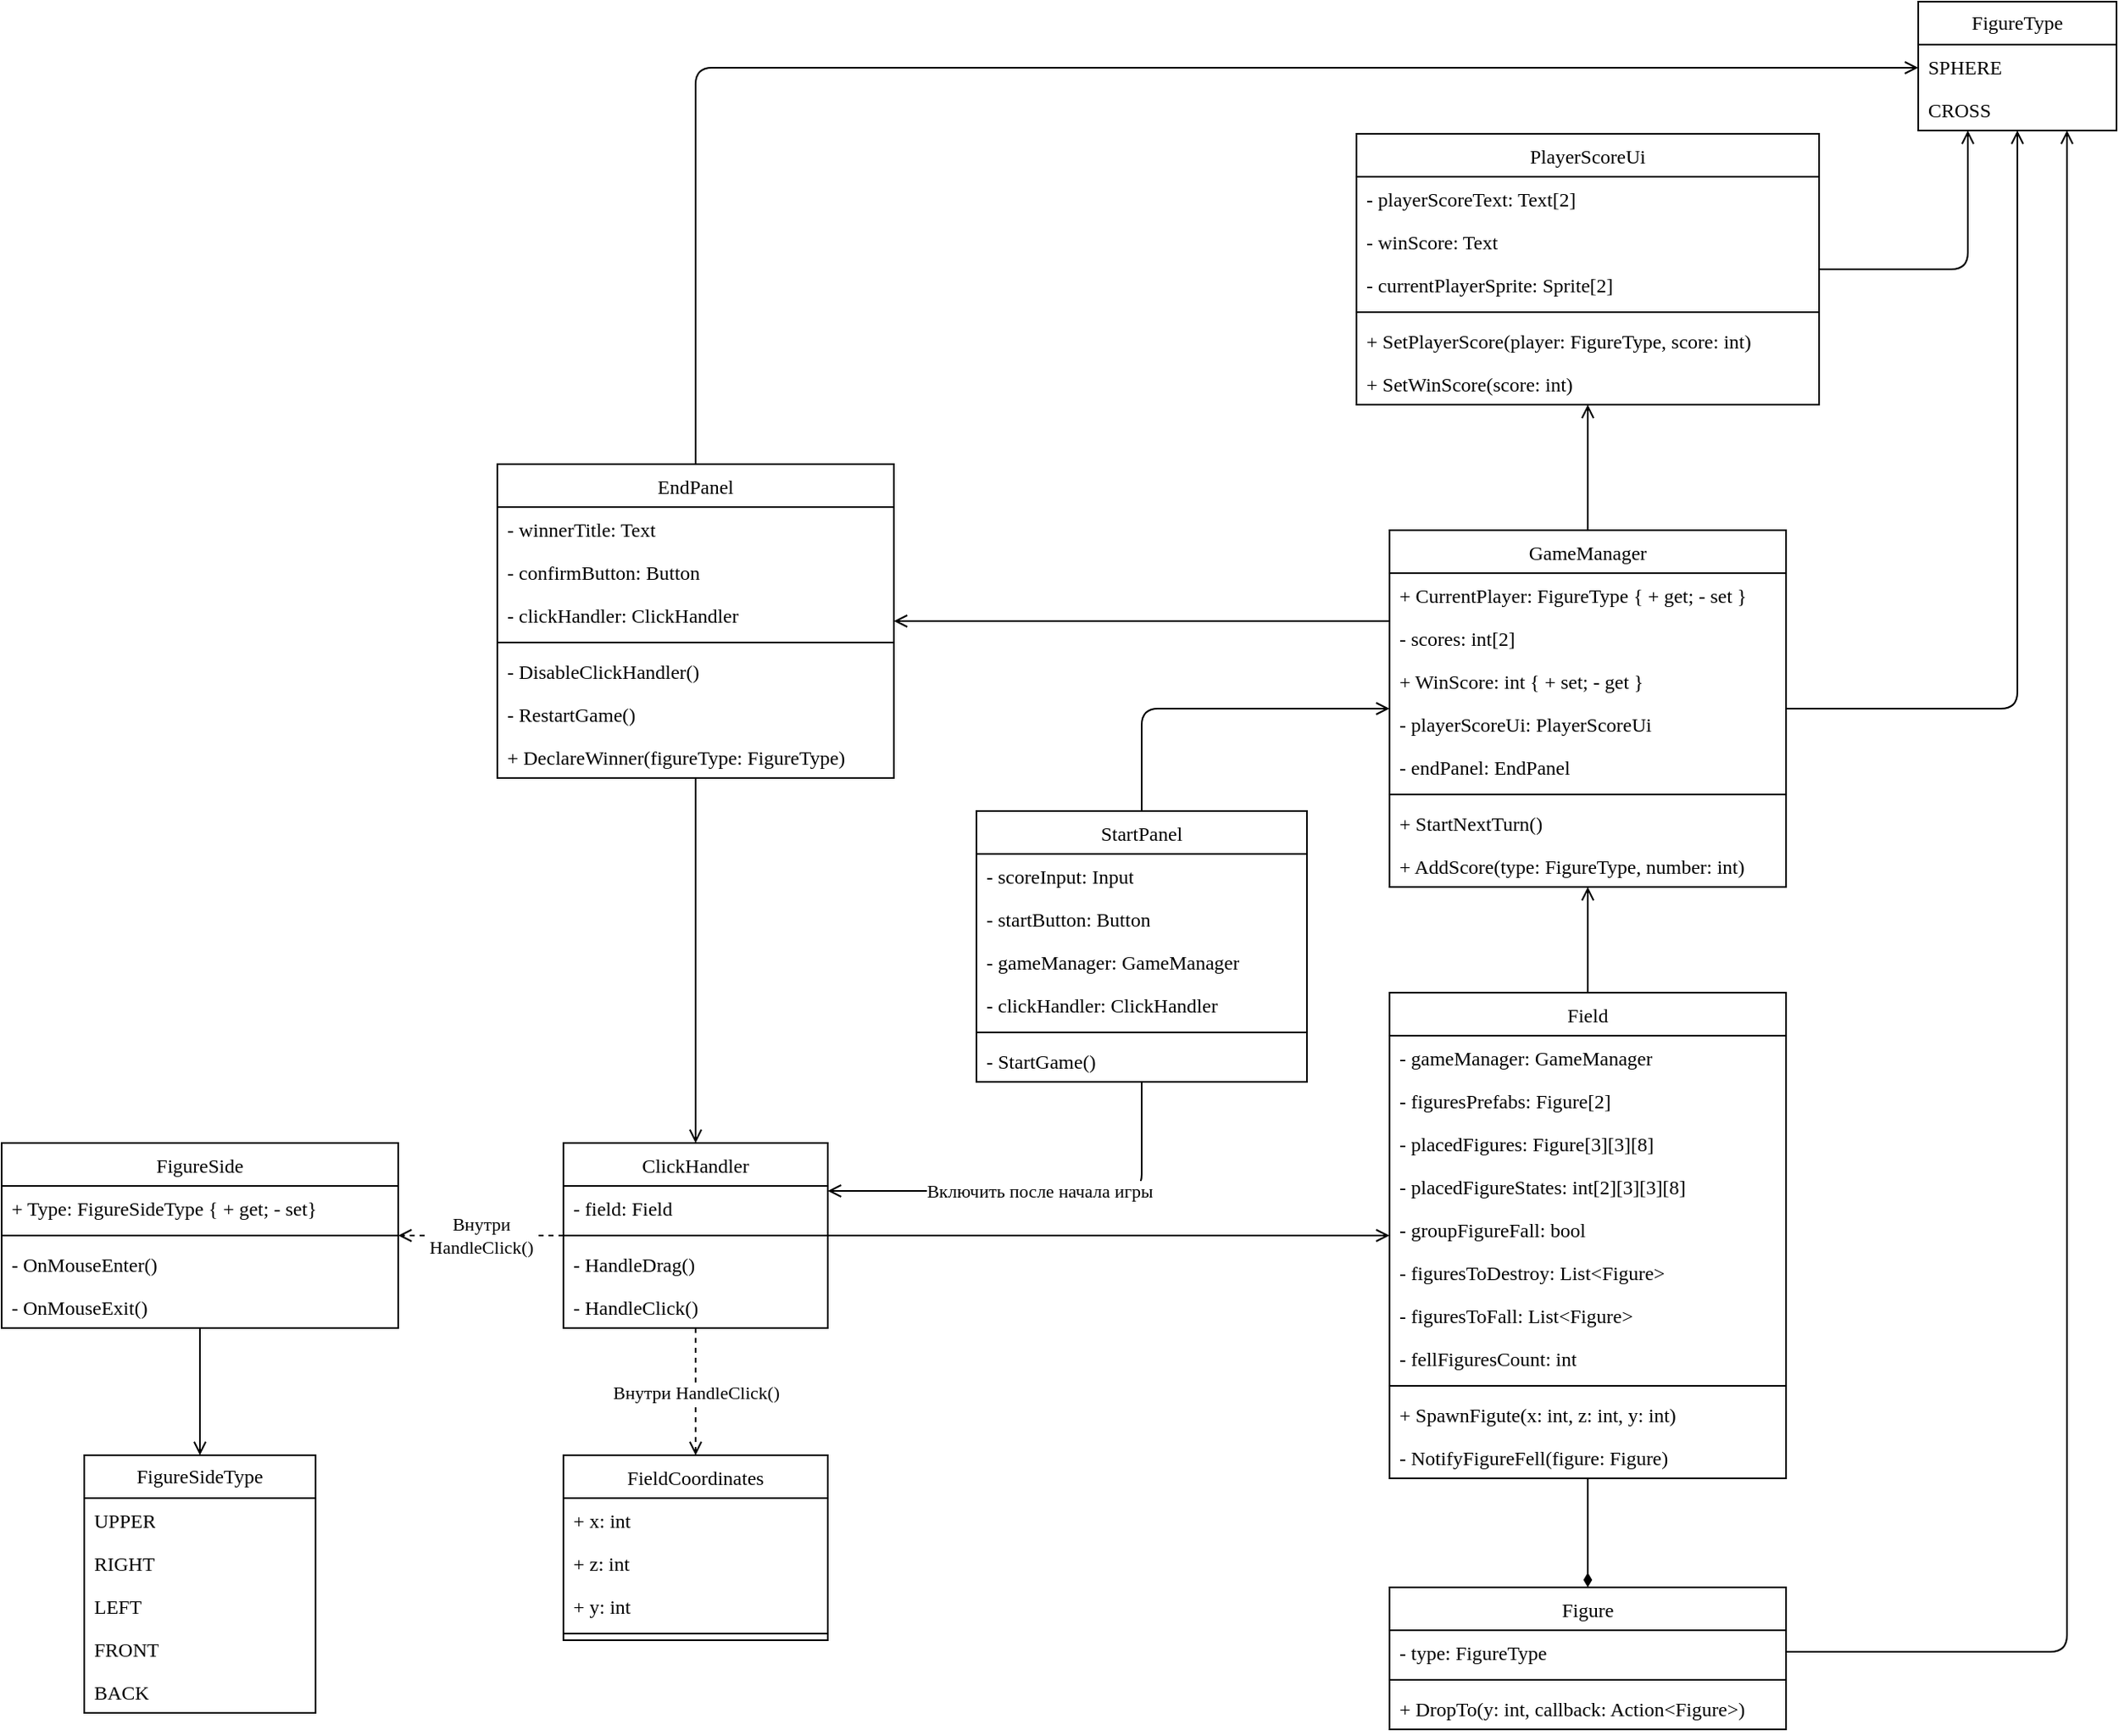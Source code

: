 <mxfile version="27.0.9" pages="2">
  <diagram name="Components" id="c4acf3e9-155e-7222-9cf6-157b1a14988f">
    <mxGraphModel dx="2276" dy="1983" grid="1" gridSize="10" guides="1" tooltips="1" connect="1" arrows="1" fold="1" page="1" pageScale="1" pageWidth="850" pageHeight="1100" background="none" math="0" shadow="0">
      <root>
        <mxCell id="0" />
        <mxCell id="1" parent="0" />
        <mxCell id="ks_auG-141LxlyW2HsOC-23" value="Включить после начала игры" style="edgeStyle=orthogonalEdgeStyle;shape=connector;curved=0;rounded=1;jumpStyle=arc;orthogonalLoop=1;jettySize=auto;html=1;strokeColor=default;align=center;verticalAlign=middle;fontFamily=gost;fontSize=11;fontColor=default;labelBackgroundColor=default;endArrow=open;endFill=0;" parent="1" source="4mwoZGfbWAgX-bAJU5lu-1" target="yPRc0PaZxNOQdjoMPLoi-1" edge="1">
          <mxGeometry relative="1" as="geometry">
            <mxPoint x="420" y="390" as="sourcePoint" />
            <Array as="points">
              <mxPoint x="410" y="440" />
            </Array>
          </mxGeometry>
        </mxCell>
        <mxCell id="_9eeUZJu5AO5SpAhcpds-7" style="edgeStyle=orthogonalEdgeStyle;shape=connector;curved=0;rounded=1;jumpStyle=arc;orthogonalLoop=1;jettySize=auto;html=1;strokeColor=default;align=center;verticalAlign=middle;fontFamily=gost;fontSize=11;fontColor=default;labelBackgroundColor=default;endArrow=open;endFill=0;" parent="1" source="4mwoZGfbWAgX-bAJU5lu-1" target="4mwoZGfbWAgX-bAJU5lu-9" edge="1">
          <mxGeometry relative="1" as="geometry">
            <Array as="points">
              <mxPoint x="410" y="148" />
            </Array>
          </mxGeometry>
        </mxCell>
        <mxCell id="4mwoZGfbWAgX-bAJU5lu-1" value="StartPanel" style="swimlane;fontStyle=0;align=center;verticalAlign=top;childLayout=stackLayout;horizontal=1;startSize=26;horizontalStack=0;resizeParent=1;resizeParentMax=0;resizeLast=0;collapsible=1;marginBottom=0;whiteSpace=wrap;html=1;fontFamily=gost;" parent="1" vertex="1">
          <mxGeometry x="310" y="210" width="200" height="164" as="geometry" />
        </mxCell>
        <mxCell id="4mwoZGfbWAgX-bAJU5lu-2" value="- scoreInput: Input" style="text;strokeColor=none;fillColor=none;align=left;verticalAlign=top;spacingLeft=4;spacingRight=4;overflow=hidden;rotatable=0;points=[[0,0.5],[1,0.5]];portConstraint=eastwest;whiteSpace=wrap;html=1;fontFamily=gost;fontStyle=0" parent="4mwoZGfbWAgX-bAJU5lu-1" vertex="1">
          <mxGeometry y="26" width="200" height="26" as="geometry" />
        </mxCell>
        <mxCell id="4mwoZGfbWAgX-bAJU5lu-4" value="- startButton: Button" style="text;strokeColor=none;fillColor=none;align=left;verticalAlign=top;spacingLeft=4;spacingRight=4;overflow=hidden;rotatable=0;points=[[0,0.5],[1,0.5]];portConstraint=eastwest;whiteSpace=wrap;html=1;fontFamily=gost;fontStyle=0" parent="4mwoZGfbWAgX-bAJU5lu-1" vertex="1">
          <mxGeometry y="52" width="200" height="26" as="geometry" />
        </mxCell>
        <mxCell id="ks_auG-141LxlyW2HsOC-16" value="- gameManager: GameManager" style="text;strokeColor=none;fillColor=none;align=left;verticalAlign=top;spacingLeft=4;spacingRight=4;overflow=hidden;rotatable=0;points=[[0,0.5],[1,0.5]];portConstraint=eastwest;whiteSpace=wrap;html=1;fontFamily=gost;fontStyle=0" parent="4mwoZGfbWAgX-bAJU5lu-1" vertex="1">
          <mxGeometry y="78" width="200" height="26" as="geometry" />
        </mxCell>
        <mxCell id="ks_auG-141LxlyW2HsOC-24" value="- clickHandler: ClickHandler" style="text;strokeColor=none;fillColor=none;align=left;verticalAlign=top;spacingLeft=4;spacingRight=4;overflow=hidden;rotatable=0;points=[[0,0.5],[1,0.5]];portConstraint=eastwest;whiteSpace=wrap;html=1;fontFamily=gost;fontStyle=0" parent="4mwoZGfbWAgX-bAJU5lu-1" vertex="1">
          <mxGeometry y="104" width="200" height="26" as="geometry" />
        </mxCell>
        <mxCell id="4mwoZGfbWAgX-bAJU5lu-3" value="" style="line;strokeWidth=1;fillColor=none;align=left;verticalAlign=middle;spacingTop=-1;spacingLeft=3;spacingRight=3;rotatable=0;labelPosition=right;points=[];portConstraint=eastwest;strokeColor=inherit;fontFamily=gost;fontStyle=0" parent="4mwoZGfbWAgX-bAJU5lu-1" vertex="1">
          <mxGeometry y="130" width="200" height="8" as="geometry" />
        </mxCell>
        <mxCell id="4mwoZGfbWAgX-bAJU5lu-13" value="- StartGame()" style="text;strokeColor=none;fillColor=none;align=left;verticalAlign=top;spacingLeft=4;spacingRight=4;overflow=hidden;rotatable=0;points=[[0,0.5],[1,0.5]];portConstraint=eastwest;whiteSpace=wrap;html=1;fontFamily=gost;fontStyle=0" parent="4mwoZGfbWAgX-bAJU5lu-1" vertex="1">
          <mxGeometry y="138" width="200" height="26" as="geometry" />
        </mxCell>
        <mxCell id="ks_auG-141LxlyW2HsOC-22" style="edgeStyle=orthogonalEdgeStyle;shape=connector;curved=0;rounded=1;jumpStyle=arc;orthogonalLoop=1;jettySize=auto;html=1;strokeColor=default;align=center;verticalAlign=middle;fontFamily=gost;fontSize=11;fontColor=default;labelBackgroundColor=default;endArrow=open;endFill=0;" parent="1" source="4mwoZGfbWAgX-bAJU5lu-9" target="ks_auG-141LxlyW2HsOC-10" edge="1">
          <mxGeometry relative="1" as="geometry" />
        </mxCell>
        <mxCell id="_9eeUZJu5AO5SpAhcpds-10" style="edgeStyle=orthogonalEdgeStyle;shape=connector;curved=0;rounded=1;jumpStyle=arc;orthogonalLoop=1;jettySize=auto;html=1;strokeColor=default;align=center;verticalAlign=middle;fontFamily=gost;fontSize=11;fontColor=default;labelBackgroundColor=default;endArrow=open;endFill=0;" parent="1" source="4mwoZGfbWAgX-bAJU5lu-9" target="ks_auG-141LxlyW2HsOC-1" edge="1">
          <mxGeometry relative="1" as="geometry">
            <Array as="points">
              <mxPoint x="450" y="95" />
              <mxPoint x="450" y="95" />
            </Array>
          </mxGeometry>
        </mxCell>
        <mxCell id="_9eeUZJu5AO5SpAhcpds-11" style="edgeStyle=orthogonalEdgeStyle;shape=connector;curved=0;rounded=1;jumpStyle=arc;orthogonalLoop=1;jettySize=auto;html=1;strokeColor=default;align=center;verticalAlign=middle;fontFamily=gost;fontSize=11;fontColor=default;labelBackgroundColor=default;endArrow=open;endFill=0;" parent="1" source="4mwoZGfbWAgX-bAJU5lu-9" target="4mwoZGfbWAgX-bAJU5lu-14" edge="1">
          <mxGeometry relative="1" as="geometry" />
        </mxCell>
        <mxCell id="4mwoZGfbWAgX-bAJU5lu-9" value="GameManager" style="swimlane;fontStyle=0;align=center;verticalAlign=top;childLayout=stackLayout;horizontal=1;startSize=26;horizontalStack=0;resizeParent=1;resizeParentMax=0;resizeLast=0;collapsible=1;marginBottom=0;whiteSpace=wrap;html=1;fontFamily=gost;" parent="1" vertex="1">
          <mxGeometry x="560" y="40" width="240" height="216" as="geometry" />
        </mxCell>
        <mxCell id="4mwoZGfbWAgX-bAJU5lu-10" value="+ CurrentPlayer: FigureType { + get; - set }" style="text;strokeColor=none;fillColor=none;align=left;verticalAlign=top;spacingLeft=4;spacingRight=4;overflow=hidden;rotatable=0;points=[[0,0.5],[1,0.5]];portConstraint=eastwest;whiteSpace=wrap;html=1;fontFamily=gost;fontStyle=0" parent="4mwoZGfbWAgX-bAJU5lu-9" vertex="1">
          <mxGeometry y="26" width="240" height="26" as="geometry" />
        </mxCell>
        <mxCell id="4mwoZGfbWAgX-bAJU5lu-18" value="- scores: int[2]" style="text;strokeColor=none;fillColor=none;align=left;verticalAlign=top;spacingLeft=4;spacingRight=4;overflow=hidden;rotatable=0;points=[[0,0.5],[1,0.5]];portConstraint=eastwest;whiteSpace=wrap;html=1;fontFamily=gost;fontStyle=0" parent="4mwoZGfbWAgX-bAJU5lu-9" vertex="1">
          <mxGeometry y="52" width="240" height="26" as="geometry" />
        </mxCell>
        <mxCell id="4mwoZGfbWAgX-bAJU5lu-22" value="+ WinScore: int { + set; - get }" style="text;strokeColor=none;fillColor=none;align=left;verticalAlign=top;spacingLeft=4;spacingRight=4;overflow=hidden;rotatable=0;points=[[0,0.5],[1,0.5]];portConstraint=eastwest;whiteSpace=wrap;html=1;fontFamily=gost;fontStyle=0" parent="4mwoZGfbWAgX-bAJU5lu-9" vertex="1">
          <mxGeometry y="78" width="240" height="26" as="geometry" />
        </mxCell>
        <mxCell id="ks_auG-141LxlyW2HsOC-21" value="- playerScoreUi: PlayerScoreUi" style="text;strokeColor=none;fillColor=none;align=left;verticalAlign=top;spacingLeft=4;spacingRight=4;overflow=hidden;rotatable=0;points=[[0,0.5],[1,0.5]];portConstraint=eastwest;whiteSpace=wrap;html=1;fontFamily=gost;fontStyle=0" parent="4mwoZGfbWAgX-bAJU5lu-9" vertex="1">
          <mxGeometry y="104" width="240" height="26" as="geometry" />
        </mxCell>
        <mxCell id="ks_auG-141LxlyW2HsOC-38" value="- endPanel: EndPanel" style="text;strokeColor=none;fillColor=none;align=left;verticalAlign=top;spacingLeft=4;spacingRight=4;overflow=hidden;rotatable=0;points=[[0,0.5],[1,0.5]];portConstraint=eastwest;whiteSpace=wrap;html=1;fontFamily=gost;fontStyle=0" parent="4mwoZGfbWAgX-bAJU5lu-9" vertex="1">
          <mxGeometry y="130" width="240" height="26" as="geometry" />
        </mxCell>
        <mxCell id="4mwoZGfbWAgX-bAJU5lu-11" value="" style="line;strokeWidth=1;fillColor=none;align=left;verticalAlign=middle;spacingTop=-1;spacingLeft=3;spacingRight=3;rotatable=0;labelPosition=right;points=[];portConstraint=eastwest;strokeColor=inherit;fontFamily=gost;fontStyle=0" parent="4mwoZGfbWAgX-bAJU5lu-9" vertex="1">
          <mxGeometry y="156" width="240" height="8" as="geometry" />
        </mxCell>
        <mxCell id="ks_auG-141LxlyW2HsOC-20" value="+ StartNextTurn()" style="text;strokeColor=none;fillColor=none;align=left;verticalAlign=top;spacingLeft=4;spacingRight=4;overflow=hidden;rotatable=0;points=[[0,0.5],[1,0.5]];portConstraint=eastwest;whiteSpace=wrap;html=1;fontFamily=gost;fontStyle=0" parent="4mwoZGfbWAgX-bAJU5lu-9" vertex="1">
          <mxGeometry y="164" width="240" height="26" as="geometry" />
        </mxCell>
        <mxCell id="4mwoZGfbWAgX-bAJU5lu-33" value="+ AddScore(type: FigureType, number: int)" style="text;strokeColor=none;fillColor=none;align=left;verticalAlign=top;spacingLeft=4;spacingRight=4;overflow=hidden;rotatable=0;points=[[0,0.5],[1,0.5]];portConstraint=eastwest;whiteSpace=wrap;html=1;fontFamily=gost;fontStyle=0" parent="4mwoZGfbWAgX-bAJU5lu-9" vertex="1">
          <mxGeometry y="190" width="240" height="26" as="geometry" />
        </mxCell>
        <mxCell id="4mwoZGfbWAgX-bAJU5lu-14" value="FigureType" style="swimlane;fontStyle=0;childLayout=stackLayout;horizontal=1;startSize=26;fillColor=none;horizontalStack=0;resizeParent=1;resizeParentMax=0;resizeLast=0;collapsible=1;marginBottom=0;whiteSpace=wrap;html=1;fontFamily=gost;" parent="1" vertex="1">
          <mxGeometry x="880" y="-280" width="120" height="78" as="geometry" />
        </mxCell>
        <mxCell id="4mwoZGfbWAgX-bAJU5lu-15" value="SPHERE" style="text;strokeColor=none;fillColor=none;align=left;verticalAlign=top;spacingLeft=4;spacingRight=4;overflow=hidden;rotatable=0;points=[[0,0.5],[1,0.5]];portConstraint=eastwest;whiteSpace=wrap;html=1;fontFamily=gost;" parent="4mwoZGfbWAgX-bAJU5lu-14" vertex="1">
          <mxGeometry y="26" width="120" height="26" as="geometry" />
        </mxCell>
        <mxCell id="4mwoZGfbWAgX-bAJU5lu-16" value="CROSS" style="text;strokeColor=none;fillColor=none;align=left;verticalAlign=top;spacingLeft=4;spacingRight=4;overflow=hidden;rotatable=0;points=[[0,0.5],[1,0.5]];portConstraint=eastwest;whiteSpace=wrap;html=1;fontFamily=gost;" parent="4mwoZGfbWAgX-bAJU5lu-14" vertex="1">
          <mxGeometry y="52" width="120" height="26" as="geometry" />
        </mxCell>
        <mxCell id="4mwoZGfbWAgX-bAJU5lu-34" value="Figure" style="swimlane;fontStyle=0;align=center;verticalAlign=top;childLayout=stackLayout;horizontal=1;startSize=26;horizontalStack=0;resizeParent=1;resizeParentMax=0;resizeLast=0;collapsible=1;marginBottom=0;whiteSpace=wrap;html=1;fontFamily=gost;" parent="1" vertex="1">
          <mxGeometry x="560" y="680" width="240" height="86" as="geometry" />
        </mxCell>
        <mxCell id="4mwoZGfbWAgX-bAJU5lu-35" value="- type: FigureType" style="text;strokeColor=none;fillColor=none;align=left;verticalAlign=top;spacingLeft=4;spacingRight=4;overflow=hidden;rotatable=0;points=[[0,0.5],[1,0.5]];portConstraint=eastwest;whiteSpace=wrap;html=1;fontFamily=gost;fontStyle=0" parent="4mwoZGfbWAgX-bAJU5lu-34" vertex="1">
          <mxGeometry y="26" width="240" height="26" as="geometry" />
        </mxCell>
        <mxCell id="4mwoZGfbWAgX-bAJU5lu-37" value="" style="line;strokeWidth=1;fillColor=none;align=left;verticalAlign=middle;spacingTop=-1;spacingLeft=3;spacingRight=3;rotatable=0;labelPosition=right;points=[];portConstraint=eastwest;strokeColor=inherit;fontFamily=gost;fontStyle=0" parent="4mwoZGfbWAgX-bAJU5lu-34" vertex="1">
          <mxGeometry y="52" width="240" height="8" as="geometry" />
        </mxCell>
        <mxCell id="4mwoZGfbWAgX-bAJU5lu-38" value="+ DropTo(y: int, callback: Action&amp;lt;Figure&amp;gt;)" style="text;strokeColor=none;fillColor=none;align=left;verticalAlign=top;spacingLeft=4;spacingRight=4;overflow=hidden;rotatable=0;points=[[0,0.5],[1,0.5]];portConstraint=eastwest;whiteSpace=wrap;html=1;fontFamily=gost;fontStyle=0" parent="4mwoZGfbWAgX-bAJU5lu-34" vertex="1">
          <mxGeometry y="60" width="240" height="26" as="geometry" />
        </mxCell>
        <mxCell id="ks_auG-141LxlyW2HsOC-34" style="edgeStyle=orthogonalEdgeStyle;shape=connector;curved=0;rounded=1;jumpStyle=arc;orthogonalLoop=1;jettySize=auto;html=1;strokeColor=default;align=center;verticalAlign=middle;fontFamily=gost;fontSize=11;fontColor=default;labelBackgroundColor=default;endArrow=open;endFill=0;" parent="1" source="4mwoZGfbWAgX-bAJU5lu-39" target="4mwoZGfbWAgX-bAJU5lu-9" edge="1">
          <mxGeometry relative="1" as="geometry" />
        </mxCell>
        <mxCell id="ks_auG-141LxlyW2HsOC-36" style="edgeStyle=orthogonalEdgeStyle;shape=connector;curved=0;rounded=1;jumpStyle=arc;orthogonalLoop=1;jettySize=auto;html=1;strokeColor=default;align=center;verticalAlign=middle;fontFamily=gost;fontSize=11;fontColor=default;labelBackgroundColor=default;endArrow=diamondThin;endFill=1;" parent="1" source="4mwoZGfbWAgX-bAJU5lu-39" target="4mwoZGfbWAgX-bAJU5lu-34" edge="1">
          <mxGeometry relative="1" as="geometry">
            <Array as="points">
              <mxPoint x="640" y="570" />
              <mxPoint x="640" y="570" />
            </Array>
          </mxGeometry>
        </mxCell>
        <mxCell id="ks_auG-141LxlyW2HsOC-37" style="edgeStyle=orthogonalEdgeStyle;shape=connector;curved=0;rounded=1;jumpStyle=arc;orthogonalLoop=1;jettySize=auto;html=1;strokeColor=default;align=center;verticalAlign=middle;fontFamily=gost;fontSize=11;fontColor=default;labelBackgroundColor=default;endArrow=none;endFill=0;dashed=1;startFill=0;" parent="1" source="4mwoZGfbWAgX-bAJU5lu-39" target="4mwoZGfbWAgX-bAJU5lu-34" edge="1">
          <mxGeometry relative="1" as="geometry">
            <Array as="points">
              <mxPoint x="720" y="570" />
              <mxPoint x="720" y="570" />
            </Array>
          </mxGeometry>
        </mxCell>
        <mxCell id="4mwoZGfbWAgX-bAJU5lu-39" value="Field" style="swimlane;fontStyle=0;align=center;verticalAlign=top;childLayout=stackLayout;horizontal=1;startSize=26;horizontalStack=0;resizeParent=1;resizeParentMax=0;resizeLast=0;collapsible=1;marginBottom=0;whiteSpace=wrap;html=1;fontFamily=gost;" parent="1" vertex="1">
          <mxGeometry x="560" y="320" width="240" height="294" as="geometry" />
        </mxCell>
        <mxCell id="4mwoZGfbWAgX-bAJU5lu-40" value="- gameManager: GameManager" style="text;strokeColor=none;fillColor=none;align=left;verticalAlign=top;spacingLeft=4;spacingRight=4;overflow=hidden;rotatable=0;points=[[0,0.5],[1,0.5]];portConstraint=eastwest;whiteSpace=wrap;html=1;fontFamily=gost;fontStyle=0" parent="4mwoZGfbWAgX-bAJU5lu-39" vertex="1">
          <mxGeometry y="26" width="240" height="26" as="geometry" />
        </mxCell>
        <mxCell id="yPRc0PaZxNOQdjoMPLoi-37" value="- figuresPrefabs: Figure[2]" style="text;strokeColor=none;fillColor=none;align=left;verticalAlign=top;spacingLeft=4;spacingRight=4;overflow=hidden;rotatable=0;points=[[0,0.5],[1,0.5]];portConstraint=eastwest;whiteSpace=wrap;html=1;fontFamily=gost;fontStyle=0" parent="4mwoZGfbWAgX-bAJU5lu-39" vertex="1">
          <mxGeometry y="52" width="240" height="26" as="geometry" />
        </mxCell>
        <mxCell id="yPRc0PaZxNOQdjoMPLoi-28" value="- placedFigures: Figure[3][3][8&lt;span style=&quot;background-color: transparent; color: light-dark(rgb(0, 0, 0), rgb(255, 255, 255));&quot;&gt;]&lt;/span&gt;" style="text;strokeColor=none;fillColor=none;align=left;verticalAlign=top;spacingLeft=4;spacingRight=4;overflow=hidden;rotatable=0;points=[[0,0.5],[1,0.5]];portConstraint=eastwest;whiteSpace=wrap;html=1;fontFamily=gost;fontStyle=0" parent="4mwoZGfbWAgX-bAJU5lu-39" vertex="1">
          <mxGeometry y="78" width="240" height="26" as="geometry" />
        </mxCell>
        <mxCell id="YnV4vGYpk4HuJoGkvhJx-6" value="- placedFigureStates: int[2][3][3][8]" style="text;strokeColor=none;fillColor=none;align=left;verticalAlign=top;spacingLeft=4;spacingRight=4;overflow=hidden;rotatable=0;points=[[0,0.5],[1,0.5]];portConstraint=eastwest;whiteSpace=wrap;html=1;fontFamily=gost;fontStyle=0" parent="4mwoZGfbWAgX-bAJU5lu-39" vertex="1">
          <mxGeometry y="104" width="240" height="26" as="geometry" />
        </mxCell>
        <mxCell id="YnV4vGYpk4HuJoGkvhJx-7" value="- groupFigureFall: bool" style="text;strokeColor=none;fillColor=none;align=left;verticalAlign=top;spacingLeft=4;spacingRight=4;overflow=hidden;rotatable=0;points=[[0,0.5],[1,0.5]];portConstraint=eastwest;whiteSpace=wrap;html=1;fontFamily=gost;fontStyle=0" parent="4mwoZGfbWAgX-bAJU5lu-39" vertex="1">
          <mxGeometry y="130" width="240" height="26" as="geometry" />
        </mxCell>
        <mxCell id="_9eeUZJu5AO5SpAhcpds-14" value="- figuresToDestroy: List&amp;lt;Figure&amp;gt;" style="text;strokeColor=none;fillColor=none;align=left;verticalAlign=top;spacingLeft=4;spacingRight=4;overflow=hidden;rotatable=0;points=[[0,0.5],[1,0.5]];portConstraint=eastwest;whiteSpace=wrap;html=1;fontFamily=gost;fontStyle=0" parent="4mwoZGfbWAgX-bAJU5lu-39" vertex="1">
          <mxGeometry y="156" width="240" height="26" as="geometry" />
        </mxCell>
        <mxCell id="_9eeUZJu5AO5SpAhcpds-15" value="- figuresToFall: List&amp;lt;Figure&amp;gt;" style="text;strokeColor=none;fillColor=none;align=left;verticalAlign=top;spacingLeft=4;spacingRight=4;overflow=hidden;rotatable=0;points=[[0,0.5],[1,0.5]];portConstraint=eastwest;whiteSpace=wrap;html=1;fontFamily=gost;fontStyle=0" parent="4mwoZGfbWAgX-bAJU5lu-39" vertex="1">
          <mxGeometry y="182" width="240" height="26" as="geometry" />
        </mxCell>
        <mxCell id="_9eeUZJu5AO5SpAhcpds-17" value="- fellFiguresCount: int" style="text;strokeColor=none;fillColor=none;align=left;verticalAlign=top;spacingLeft=4;spacingRight=4;overflow=hidden;rotatable=0;points=[[0,0.5],[1,0.5]];portConstraint=eastwest;whiteSpace=wrap;html=1;fontFamily=gost;fontStyle=0" parent="4mwoZGfbWAgX-bAJU5lu-39" vertex="1">
          <mxGeometry y="208" width="240" height="26" as="geometry" />
        </mxCell>
        <mxCell id="4mwoZGfbWAgX-bAJU5lu-41" value="" style="line;strokeWidth=1;fillColor=none;align=left;verticalAlign=middle;spacingTop=-1;spacingLeft=3;spacingRight=3;rotatable=0;labelPosition=right;points=[];portConstraint=eastwest;strokeColor=inherit;fontFamily=gost;fontStyle=0" parent="4mwoZGfbWAgX-bAJU5lu-39" vertex="1">
          <mxGeometry y="234" width="240" height="8" as="geometry" />
        </mxCell>
        <mxCell id="4mwoZGfbWAgX-bAJU5lu-42" value="+ SpawnFigute(x: int, z: int, y: int)" style="text;strokeColor=none;fillColor=none;align=left;verticalAlign=top;spacingLeft=4;spacingRight=4;overflow=hidden;rotatable=0;points=[[0,0.5],[1,0.5]];portConstraint=eastwest;whiteSpace=wrap;html=1;fontFamily=gost;fontStyle=0" parent="4mwoZGfbWAgX-bAJU5lu-39" vertex="1">
          <mxGeometry y="242" width="240" height="26" as="geometry" />
        </mxCell>
        <mxCell id="yPRc0PaZxNOQdjoMPLoi-23" value="- NotifyFigureFell(figure: Figure)" style="text;strokeColor=none;fillColor=none;align=left;verticalAlign=top;spacingLeft=4;spacingRight=4;overflow=hidden;rotatable=0;points=[[0,0.5],[1,0.5]];portConstraint=eastwest;whiteSpace=wrap;html=1;fontFamily=gost;fontStyle=0" parent="4mwoZGfbWAgX-bAJU5lu-39" vertex="1">
          <mxGeometry y="268" width="240" height="26" as="geometry" />
        </mxCell>
        <mxCell id="ks_auG-141LxlyW2HsOC-25" value="Внутри&lt;div&gt;HandleClick()&lt;/div&gt;" style="edgeStyle=orthogonalEdgeStyle;shape=connector;curved=0;rounded=1;jumpStyle=arc;orthogonalLoop=1;jettySize=auto;html=1;strokeColor=default;align=center;verticalAlign=middle;fontFamily=gost;fontSize=11;fontColor=default;labelBackgroundColor=default;endArrow=open;endFill=0;dashed=1;" parent="1" source="yPRc0PaZxNOQdjoMPLoi-1" target="yPRc0PaZxNOQdjoMPLoi-6" edge="1">
          <mxGeometry relative="1" as="geometry" />
        </mxCell>
        <mxCell id="ks_auG-141LxlyW2HsOC-27" style="edgeStyle=orthogonalEdgeStyle;shape=connector;curved=0;rounded=1;jumpStyle=arc;orthogonalLoop=1;jettySize=auto;html=1;strokeColor=default;align=center;verticalAlign=middle;fontFamily=gost;fontSize=11;fontColor=default;labelBackgroundColor=default;endArrow=open;endFill=0;" parent="1" source="yPRc0PaZxNOQdjoMPLoi-1" target="4mwoZGfbWAgX-bAJU5lu-39" edge="1">
          <mxGeometry relative="1" as="geometry" />
        </mxCell>
        <mxCell id="ks_auG-141LxlyW2HsOC-33" value="Внутри HandleClick()" style="edgeStyle=orthogonalEdgeStyle;shape=connector;curved=0;rounded=1;jumpStyle=arc;orthogonalLoop=1;jettySize=auto;html=1;strokeColor=default;align=center;verticalAlign=middle;fontFamily=gost;fontSize=11;fontColor=default;labelBackgroundColor=default;endArrow=open;endFill=0;dashed=1;" parent="1" source="yPRc0PaZxNOQdjoMPLoi-1" target="yPRc0PaZxNOQdjoMPLoi-29" edge="1">
          <mxGeometry relative="1" as="geometry" />
        </mxCell>
        <mxCell id="yPRc0PaZxNOQdjoMPLoi-1" value="ClickHandler" style="swimlane;fontStyle=0;align=center;verticalAlign=top;childLayout=stackLayout;horizontal=1;startSize=26;horizontalStack=0;resizeParent=1;resizeParentMax=0;resizeLast=0;collapsible=1;marginBottom=0;whiteSpace=wrap;html=1;fontFamily=gost;" parent="1" vertex="1">
          <mxGeometry x="60" y="411" width="160" height="112" as="geometry" />
        </mxCell>
        <mxCell id="ks_auG-141LxlyW2HsOC-26" value="- field: Field" style="text;strokeColor=none;fillColor=none;align=left;verticalAlign=top;spacingLeft=4;spacingRight=4;overflow=hidden;rotatable=0;points=[[0,0.5],[1,0.5]];portConstraint=eastwest;whiteSpace=wrap;html=1;fontFamily=gost;fontStyle=0" parent="yPRc0PaZxNOQdjoMPLoi-1" vertex="1">
          <mxGeometry y="26" width="160" height="26" as="geometry" />
        </mxCell>
        <mxCell id="yPRc0PaZxNOQdjoMPLoi-3" value="" style="line;strokeWidth=1;fillColor=none;align=left;verticalAlign=middle;spacingTop=-1;spacingLeft=3;spacingRight=3;rotatable=0;labelPosition=right;points=[];portConstraint=eastwest;strokeColor=inherit;fontFamily=gost;fontStyle=0" parent="yPRc0PaZxNOQdjoMPLoi-1" vertex="1">
          <mxGeometry y="52" width="160" height="8" as="geometry" />
        </mxCell>
        <mxCell id="yPRc0PaZxNOQdjoMPLoi-4" value="- HandleDrag()" style="text;strokeColor=none;fillColor=none;align=left;verticalAlign=top;spacingLeft=4;spacingRight=4;overflow=hidden;rotatable=0;points=[[0,0.5],[1,0.5]];portConstraint=eastwest;whiteSpace=wrap;html=1;fontFamily=gost;fontStyle=0" parent="yPRc0PaZxNOQdjoMPLoi-1" vertex="1">
          <mxGeometry y="60" width="160" height="26" as="geometry" />
        </mxCell>
        <mxCell id="yPRc0PaZxNOQdjoMPLoi-5" value="- HandleClick()" style="text;strokeColor=none;fillColor=none;align=left;verticalAlign=top;spacingLeft=4;spacingRight=4;overflow=hidden;rotatable=0;points=[[0,0.5],[1,0.5]];portConstraint=eastwest;whiteSpace=wrap;html=1;fontFamily=gost;fontStyle=0" parent="yPRc0PaZxNOQdjoMPLoi-1" vertex="1">
          <mxGeometry y="86" width="160" height="26" as="geometry" />
        </mxCell>
        <mxCell id="ks_auG-141LxlyW2HsOC-44" style="edgeStyle=orthogonalEdgeStyle;shape=connector;curved=0;rounded=1;jumpStyle=arc;orthogonalLoop=1;jettySize=auto;html=1;strokeColor=default;align=center;verticalAlign=middle;fontFamily=gost;fontSize=11;fontColor=default;labelBackgroundColor=default;endArrow=open;endFill=0;" parent="1" source="yPRc0PaZxNOQdjoMPLoi-6" target="yPRc0PaZxNOQdjoMPLoi-14" edge="1">
          <mxGeometry relative="1" as="geometry" />
        </mxCell>
        <mxCell id="yPRc0PaZxNOQdjoMPLoi-6" value="FigureSide" style="swimlane;fontStyle=0;align=center;verticalAlign=top;childLayout=stackLayout;horizontal=1;startSize=26;horizontalStack=0;resizeParent=1;resizeParentMax=0;resizeLast=0;collapsible=1;marginBottom=0;whiteSpace=wrap;html=1;fontFamily=gost;" parent="1" vertex="1">
          <mxGeometry x="-280" y="411" width="240" height="112" as="geometry" />
        </mxCell>
        <mxCell id="yPRc0PaZxNOQdjoMPLoi-7" value="+ Type: FigureSideType { + get; - set}" style="text;strokeColor=none;fillColor=none;align=left;verticalAlign=top;spacingLeft=4;spacingRight=4;overflow=hidden;rotatable=0;points=[[0,0.5],[1,0.5]];portConstraint=eastwest;whiteSpace=wrap;html=1;fontFamily=gost;fontStyle=0" parent="yPRc0PaZxNOQdjoMPLoi-6" vertex="1">
          <mxGeometry y="26" width="240" height="26" as="geometry" />
        </mxCell>
        <mxCell id="yPRc0PaZxNOQdjoMPLoi-8" value="" style="line;strokeWidth=1;fillColor=none;align=left;verticalAlign=middle;spacingTop=-1;spacingLeft=3;spacingRight=3;rotatable=0;labelPosition=right;points=[];portConstraint=eastwest;strokeColor=inherit;fontFamily=gost;fontStyle=0" parent="yPRc0PaZxNOQdjoMPLoi-6" vertex="1">
          <mxGeometry y="52" width="240" height="8" as="geometry" />
        </mxCell>
        <mxCell id="yPRc0PaZxNOQdjoMPLoi-9" value="- OnMouseEnter()" style="text;strokeColor=none;fillColor=none;align=left;verticalAlign=top;spacingLeft=4;spacingRight=4;overflow=hidden;rotatable=0;points=[[0,0.5],[1,0.5]];portConstraint=eastwest;whiteSpace=wrap;html=1;fontFamily=gost;fontStyle=0" parent="yPRc0PaZxNOQdjoMPLoi-6" vertex="1">
          <mxGeometry y="60" width="240" height="26" as="geometry" />
        </mxCell>
        <mxCell id="yPRc0PaZxNOQdjoMPLoi-21" value="- OnMouseExit()" style="text;strokeColor=none;fillColor=none;align=left;verticalAlign=top;spacingLeft=4;spacingRight=4;overflow=hidden;rotatable=0;points=[[0,0.5],[1,0.5]];portConstraint=eastwest;whiteSpace=wrap;html=1;fontFamily=gost;fontStyle=0" parent="yPRc0PaZxNOQdjoMPLoi-6" vertex="1">
          <mxGeometry y="86" width="240" height="26" as="geometry" />
        </mxCell>
        <mxCell id="yPRc0PaZxNOQdjoMPLoi-14" value="FigureSideType" style="swimlane;fontStyle=0;childLayout=stackLayout;horizontal=1;startSize=26;fillColor=none;horizontalStack=0;resizeParent=1;resizeParentMax=0;resizeLast=0;collapsible=1;marginBottom=0;whiteSpace=wrap;html=1;fontFamily=gost;" parent="1" vertex="1">
          <mxGeometry x="-230" y="600" width="140" height="156" as="geometry" />
        </mxCell>
        <mxCell id="yPRc0PaZxNOQdjoMPLoi-15" value="UPPER" style="text;strokeColor=none;fillColor=none;align=left;verticalAlign=top;spacingLeft=4;spacingRight=4;overflow=hidden;rotatable=0;points=[[0,0.5],[1,0.5]];portConstraint=eastwest;whiteSpace=wrap;html=1;fontFamily=gost;" parent="yPRc0PaZxNOQdjoMPLoi-14" vertex="1">
          <mxGeometry y="26" width="140" height="26" as="geometry" />
        </mxCell>
        <mxCell id="yPRc0PaZxNOQdjoMPLoi-17" value="RIGHT" style="text;strokeColor=none;fillColor=none;align=left;verticalAlign=top;spacingLeft=4;spacingRight=4;overflow=hidden;rotatable=0;points=[[0,0.5],[1,0.5]];portConstraint=eastwest;whiteSpace=wrap;html=1;fontFamily=gost;" parent="yPRc0PaZxNOQdjoMPLoi-14" vertex="1">
          <mxGeometry y="52" width="140" height="26" as="geometry" />
        </mxCell>
        <mxCell id="yPRc0PaZxNOQdjoMPLoi-18" value="LEFT" style="text;strokeColor=none;fillColor=none;align=left;verticalAlign=top;spacingLeft=4;spacingRight=4;overflow=hidden;rotatable=0;points=[[0,0.5],[1,0.5]];portConstraint=eastwest;whiteSpace=wrap;html=1;fontFamily=gost;" parent="yPRc0PaZxNOQdjoMPLoi-14" vertex="1">
          <mxGeometry y="78" width="140" height="26" as="geometry" />
        </mxCell>
        <mxCell id="yPRc0PaZxNOQdjoMPLoi-19" value="FRONT" style="text;strokeColor=none;fillColor=none;align=left;verticalAlign=top;spacingLeft=4;spacingRight=4;overflow=hidden;rotatable=0;points=[[0,0.5],[1,0.5]];portConstraint=eastwest;whiteSpace=wrap;html=1;fontFamily=gost;" parent="yPRc0PaZxNOQdjoMPLoi-14" vertex="1">
          <mxGeometry y="104" width="140" height="26" as="geometry" />
        </mxCell>
        <mxCell id="yPRc0PaZxNOQdjoMPLoi-20" value="BACK" style="text;strokeColor=none;fillColor=none;align=left;verticalAlign=top;spacingLeft=4;spacingRight=4;overflow=hidden;rotatable=0;points=[[0,0.5],[1,0.5]];portConstraint=eastwest;whiteSpace=wrap;html=1;fontFamily=gost;" parent="yPRc0PaZxNOQdjoMPLoi-14" vertex="1">
          <mxGeometry y="130" width="140" height="26" as="geometry" />
        </mxCell>
        <mxCell id="yPRc0PaZxNOQdjoMPLoi-29" value="FieldCoordinates" style="swimlane;fontStyle=0;align=center;verticalAlign=top;childLayout=stackLayout;horizontal=1;startSize=26;horizontalStack=0;resizeParent=1;resizeParentMax=0;resizeLast=0;collapsible=1;marginBottom=0;whiteSpace=wrap;html=1;fontFamily=gost;" parent="1" vertex="1">
          <mxGeometry x="60" y="600" width="160" height="112" as="geometry" />
        </mxCell>
        <mxCell id="yPRc0PaZxNOQdjoMPLoi-33" value="+ x: int" style="text;strokeColor=none;fillColor=none;align=left;verticalAlign=top;spacingLeft=4;spacingRight=4;overflow=hidden;rotatable=0;points=[[0,0.5],[1,0.5]];portConstraint=eastwest;whiteSpace=wrap;html=1;fontFamily=gost;fontStyle=0" parent="yPRc0PaZxNOQdjoMPLoi-29" vertex="1">
          <mxGeometry y="26" width="160" height="26" as="geometry" />
        </mxCell>
        <mxCell id="yPRc0PaZxNOQdjoMPLoi-35" value="+ z: int" style="text;strokeColor=none;fillColor=none;align=left;verticalAlign=top;spacingLeft=4;spacingRight=4;overflow=hidden;rotatable=0;points=[[0,0.5],[1,0.5]];portConstraint=eastwest;whiteSpace=wrap;html=1;fontFamily=gost;fontStyle=0" parent="yPRc0PaZxNOQdjoMPLoi-29" vertex="1">
          <mxGeometry y="52" width="160" height="26" as="geometry" />
        </mxCell>
        <mxCell id="yPRc0PaZxNOQdjoMPLoi-34" value="+ y: int" style="text;strokeColor=none;fillColor=none;align=left;verticalAlign=top;spacingLeft=4;spacingRight=4;overflow=hidden;rotatable=0;points=[[0,0.5],[1,0.5]];portConstraint=eastwest;whiteSpace=wrap;html=1;fontFamily=gost;fontStyle=0" parent="yPRc0PaZxNOQdjoMPLoi-29" vertex="1">
          <mxGeometry y="78" width="160" height="26" as="geometry" />
        </mxCell>
        <mxCell id="yPRc0PaZxNOQdjoMPLoi-30" value="" style="line;strokeWidth=1;fillColor=none;align=left;verticalAlign=middle;spacingTop=-1;spacingLeft=3;spacingRight=3;rotatable=0;labelPosition=right;points=[];portConstraint=eastwest;strokeColor=inherit;fontFamily=gost;fontStyle=0" parent="yPRc0PaZxNOQdjoMPLoi-29" vertex="1">
          <mxGeometry y="104" width="160" height="8" as="geometry" />
        </mxCell>
        <mxCell id="_9eeUZJu5AO5SpAhcpds-9" style="edgeStyle=orthogonalEdgeStyle;shape=connector;curved=0;rounded=1;jumpStyle=arc;orthogonalLoop=1;jettySize=auto;html=1;strokeColor=default;align=center;verticalAlign=middle;fontFamily=gost;fontSize=11;fontColor=default;labelBackgroundColor=default;endArrow=open;endFill=0;" parent="1" source="ks_auG-141LxlyW2HsOC-1" target="yPRc0PaZxNOQdjoMPLoi-1" edge="1">
          <mxGeometry relative="1" as="geometry" />
        </mxCell>
        <mxCell id="_9eeUZJu5AO5SpAhcpds-13" style="edgeStyle=orthogonalEdgeStyle;shape=connector;curved=0;rounded=1;jumpStyle=arc;orthogonalLoop=1;jettySize=auto;html=1;strokeColor=default;align=center;verticalAlign=middle;fontFamily=gost;fontSize=11;fontColor=default;labelBackgroundColor=default;endArrow=open;endFill=0;" parent="1" source="ks_auG-141LxlyW2HsOC-1" target="4mwoZGfbWAgX-bAJU5lu-14" edge="1">
          <mxGeometry relative="1" as="geometry">
            <Array as="points">
              <mxPoint x="140" y="-240" />
            </Array>
          </mxGeometry>
        </mxCell>
        <mxCell id="ks_auG-141LxlyW2HsOC-1" value="EndPanel" style="swimlane;fontStyle=0;align=center;verticalAlign=top;childLayout=stackLayout;horizontal=1;startSize=26;horizontalStack=0;resizeParent=1;resizeParentMax=0;resizeLast=0;collapsible=1;marginBottom=0;whiteSpace=wrap;html=1;fontFamily=gost;" parent="1" vertex="1">
          <mxGeometry x="20" width="240" height="190" as="geometry" />
        </mxCell>
        <mxCell id="ks_auG-141LxlyW2HsOC-2" value="- winnerTitle: Text" style="text;strokeColor=none;fillColor=none;align=left;verticalAlign=top;spacingLeft=4;spacingRight=4;overflow=hidden;rotatable=0;points=[[0,0.5],[1,0.5]];portConstraint=eastwest;whiteSpace=wrap;html=1;fontFamily=gost;fontStyle=0" parent="ks_auG-141LxlyW2HsOC-1" vertex="1">
          <mxGeometry y="26" width="240" height="26" as="geometry" />
        </mxCell>
        <mxCell id="ks_auG-141LxlyW2HsOC-3" value="- confirmButton: Button" style="text;strokeColor=none;fillColor=none;align=left;verticalAlign=top;spacingLeft=4;spacingRight=4;overflow=hidden;rotatable=0;points=[[0,0.5],[1,0.5]];portConstraint=eastwest;whiteSpace=wrap;html=1;fontFamily=gost;fontStyle=0" parent="ks_auG-141LxlyW2HsOC-1" vertex="1">
          <mxGeometry y="52" width="240" height="26" as="geometry" />
        </mxCell>
        <mxCell id="ks_auG-141LxlyW2HsOC-40" value="- clickHandler: ClickHandler" style="text;strokeColor=none;fillColor=none;align=left;verticalAlign=top;spacingLeft=4;spacingRight=4;overflow=hidden;rotatable=0;points=[[0,0.5],[1,0.5]];portConstraint=eastwest;whiteSpace=wrap;html=1;fontFamily=gost;fontStyle=0" parent="ks_auG-141LxlyW2HsOC-1" vertex="1">
          <mxGeometry y="78" width="240" height="26" as="geometry" />
        </mxCell>
        <mxCell id="ks_auG-141LxlyW2HsOC-4" value="" style="line;strokeWidth=1;fillColor=none;align=left;verticalAlign=middle;spacingTop=-1;spacingLeft=3;spacingRight=3;rotatable=0;labelPosition=right;points=[];portConstraint=eastwest;strokeColor=inherit;fontFamily=gost;fontStyle=0" parent="ks_auG-141LxlyW2HsOC-1" vertex="1">
          <mxGeometry y="104" width="240" height="8" as="geometry" />
        </mxCell>
        <mxCell id="ks_auG-141LxlyW2HsOC-41" value="- DisableClickHandler()" style="text;strokeColor=none;fillColor=none;align=left;verticalAlign=top;spacingLeft=4;spacingRight=4;overflow=hidden;rotatable=0;points=[[0,0.5],[1,0.5]];portConstraint=eastwest;whiteSpace=wrap;html=1;fontFamily=gost;fontStyle=0" parent="ks_auG-141LxlyW2HsOC-1" vertex="1">
          <mxGeometry y="112" width="240" height="26" as="geometry" />
        </mxCell>
        <mxCell id="ks_auG-141LxlyW2HsOC-5" value="- RestartGame()" style="text;strokeColor=none;fillColor=none;align=left;verticalAlign=top;spacingLeft=4;spacingRight=4;overflow=hidden;rotatable=0;points=[[0,0.5],[1,0.5]];portConstraint=eastwest;whiteSpace=wrap;html=1;fontFamily=gost;fontStyle=0" parent="ks_auG-141LxlyW2HsOC-1" vertex="1">
          <mxGeometry y="138" width="240" height="26" as="geometry" />
        </mxCell>
        <mxCell id="_9eeUZJu5AO5SpAhcpds-4" value="+ DeclareWinner(figureType: FigureType)" style="text;strokeColor=none;fillColor=none;align=left;verticalAlign=top;spacingLeft=4;spacingRight=4;overflow=hidden;rotatable=0;points=[[0,0.5],[1,0.5]];portConstraint=eastwest;whiteSpace=wrap;html=1;fontFamily=gost;fontStyle=0" parent="ks_auG-141LxlyW2HsOC-1" vertex="1">
          <mxGeometry y="164" width="240" height="26" as="geometry" />
        </mxCell>
        <mxCell id="_9eeUZJu5AO5SpAhcpds-12" style="edgeStyle=orthogonalEdgeStyle;shape=connector;curved=0;rounded=1;jumpStyle=arc;orthogonalLoop=1;jettySize=auto;html=1;strokeColor=default;align=center;verticalAlign=middle;fontFamily=gost;fontSize=11;fontColor=default;labelBackgroundColor=default;endArrow=open;endFill=0;" parent="1" source="ks_auG-141LxlyW2HsOC-10" target="4mwoZGfbWAgX-bAJU5lu-14" edge="1">
          <mxGeometry relative="1" as="geometry">
            <Array as="points">
              <mxPoint x="910" y="-118" />
            </Array>
          </mxGeometry>
        </mxCell>
        <mxCell id="ks_auG-141LxlyW2HsOC-10" value="PlayerScoreUi" style="swimlane;fontStyle=0;align=center;verticalAlign=top;childLayout=stackLayout;horizontal=1;startSize=26;horizontalStack=0;resizeParent=1;resizeParentMax=0;resizeLast=0;collapsible=1;marginBottom=0;whiteSpace=wrap;html=1;fontFamily=gost;" parent="1" vertex="1">
          <mxGeometry x="540" y="-200" width="280" height="164" as="geometry" />
        </mxCell>
        <mxCell id="ks_auG-141LxlyW2HsOC-11" value="- playerScoreText: Text[2]" style="text;strokeColor=none;fillColor=none;align=left;verticalAlign=top;spacingLeft=4;spacingRight=4;overflow=hidden;rotatable=0;points=[[0,0.5],[1,0.5]];portConstraint=eastwest;whiteSpace=wrap;html=1;fontFamily=gost;fontStyle=0" parent="ks_auG-141LxlyW2HsOC-10" vertex="1">
          <mxGeometry y="26" width="280" height="26" as="geometry" />
        </mxCell>
        <mxCell id="ks_auG-141LxlyW2HsOC-14" value="- winScore: Text" style="text;strokeColor=none;fillColor=none;align=left;verticalAlign=top;spacingLeft=4;spacingRight=4;overflow=hidden;rotatable=0;points=[[0,0.5],[1,0.5]];portConstraint=eastwest;whiteSpace=wrap;html=1;fontFamily=gost;fontStyle=0" parent="ks_auG-141LxlyW2HsOC-10" vertex="1">
          <mxGeometry y="52" width="280" height="26" as="geometry" />
        </mxCell>
        <mxCell id="_9eeUZJu5AO5SpAhcpds-1" value="- currentPlayerSprite: Sprite[2]" style="text;strokeColor=none;fillColor=none;align=left;verticalAlign=top;spacingLeft=4;spacingRight=4;overflow=hidden;rotatable=0;points=[[0,0.5],[1,0.5]];portConstraint=eastwest;whiteSpace=wrap;html=1;fontFamily=gost;fontStyle=0" parent="ks_auG-141LxlyW2HsOC-10" vertex="1">
          <mxGeometry y="78" width="280" height="26" as="geometry" />
        </mxCell>
        <mxCell id="ks_auG-141LxlyW2HsOC-12" value="" style="line;strokeWidth=1;fillColor=none;align=left;verticalAlign=middle;spacingTop=-1;spacingLeft=3;spacingRight=3;rotatable=0;labelPosition=right;points=[];portConstraint=eastwest;strokeColor=inherit;fontFamily=gost;fontStyle=0" parent="ks_auG-141LxlyW2HsOC-10" vertex="1">
          <mxGeometry y="104" width="280" height="8" as="geometry" />
        </mxCell>
        <mxCell id="ks_auG-141LxlyW2HsOC-13" value="+ SetPlayerScore(player: FigureType, score: int)" style="text;strokeColor=none;fillColor=none;align=left;verticalAlign=top;spacingLeft=4;spacingRight=4;overflow=hidden;rotatable=0;points=[[0,0.5],[1,0.5]];portConstraint=eastwest;whiteSpace=wrap;html=1;fontFamily=gost;fontStyle=0" parent="ks_auG-141LxlyW2HsOC-10" vertex="1">
          <mxGeometry y="112" width="280" height="26" as="geometry" />
        </mxCell>
        <mxCell id="ks_auG-141LxlyW2HsOC-15" value="+ SetWinScore(score: int)" style="text;strokeColor=none;fillColor=none;align=left;verticalAlign=top;spacingLeft=4;spacingRight=4;overflow=hidden;rotatable=0;points=[[0,0.5],[1,0.5]];portConstraint=eastwest;whiteSpace=wrap;html=1;fontFamily=gost;fontStyle=0" parent="ks_auG-141LxlyW2HsOC-10" vertex="1">
          <mxGeometry y="138" width="280" height="26" as="geometry" />
        </mxCell>
        <mxCell id="_9eeUZJu5AO5SpAhcpds-18" style="edgeStyle=orthogonalEdgeStyle;shape=connector;curved=0;rounded=1;jumpStyle=arc;orthogonalLoop=1;jettySize=auto;html=1;strokeColor=default;align=center;verticalAlign=middle;fontFamily=gost;fontSize=11;fontColor=default;labelBackgroundColor=default;endArrow=open;endFill=0;" parent="1" source="4mwoZGfbWAgX-bAJU5lu-35" target="4mwoZGfbWAgX-bAJU5lu-14" edge="1">
          <mxGeometry relative="1" as="geometry">
            <Array as="points">
              <mxPoint x="970" y="719" />
            </Array>
          </mxGeometry>
        </mxCell>
      </root>
    </mxGraphModel>
  </diagram>
  <diagram id="2AY4AY7RUBMaE44TS4Cm" name="SpawnAlgorythm">
    <mxGraphModel dx="1678" dy="1039" grid="1" gridSize="10" guides="1" tooltips="1" connect="1" arrows="1" fold="1" page="1" pageScale="1" pageWidth="1100" pageHeight="850" math="0" shadow="0">
      <root>
        <mxCell id="0" />
        <mxCell id="1" parent="0" />
        <mxCell id="ahGJL7JbCY-dZaxsnsej-1" style="edgeStyle=orthogonalEdgeStyle;rounded=1;orthogonalLoop=1;jettySize=auto;html=1;curved=0;jumpStyle=arc;fontFamily=gost;" parent="1" source="rFXa5K3JsAzdNJ9wJEYO-1" target="rFXa5K3JsAzdNJ9wJEYO-2" edge="1">
          <mxGeometry relative="1" as="geometry" />
        </mxCell>
        <mxCell id="rFXa5K3JsAzdNJ9wJEYO-1" value="" style="shape=ellipse;html=1;fillColor=strokeColor;strokeWidth=2;verticalLabelPosition=bottom;verticalAlignment=top;perimeter=ellipsePerimeter;" parent="1" vertex="1">
          <mxGeometry x="200" y="40" width="40" height="40" as="geometry" />
        </mxCell>
        <mxCell id="ahGJL7JbCY-dZaxsnsej-2" style="edgeStyle=orthogonalEdgeStyle;shape=connector;curved=0;rounded=1;jumpStyle=arc;orthogonalLoop=1;jettySize=auto;html=1;strokeColor=default;align=center;verticalAlign=middle;fontFamily=gost;fontSize=11;fontColor=default;labelBackgroundColor=default;endArrow=classic;" parent="1" source="rFXa5K3JsAzdNJ9wJEYO-2" target="BGJeaHeSQ95AM2IdTMyc-1" edge="1">
          <mxGeometry relative="1" as="geometry" />
        </mxCell>
        <mxCell id="rFXa5K3JsAzdNJ9wJEYO-2" value="Игрок навелся на грань" style="html=1;dashed=0;whiteSpace=wrap;fontFamily=gost;" parent="1" vertex="1">
          <mxGeometry x="160" y="120" width="120" height="60" as="geometry" />
        </mxCell>
        <mxCell id="ahGJL7JbCY-dZaxsnsej-3" style="edgeStyle=orthogonalEdgeStyle;shape=connector;curved=0;rounded=1;jumpStyle=arc;orthogonalLoop=1;jettySize=auto;html=1;strokeColor=default;align=center;verticalAlign=middle;fontFamily=gost;fontSize=11;fontColor=default;labelBackgroundColor=default;endArrow=classic;" parent="1" source="BGJeaHeSQ95AM2IdTMyc-1" target="BGJeaHeSQ95AM2IdTMyc-3" edge="1">
          <mxGeometry relative="1" as="geometry" />
        </mxCell>
        <mxCell id="BGJeaHeSQ95AM2IdTMyc-1" value="Грань подсветилась" style="html=1;dashed=0;whiteSpace=wrap;fontFamily=gost;" parent="1" vertex="1">
          <mxGeometry x="160" y="220" width="120" height="60" as="geometry" />
        </mxCell>
        <mxCell id="6Uqm_-HiwONN7KO70pt5-3" style="edgeStyle=orthogonalEdgeStyle;shape=connector;curved=0;rounded=1;jumpStyle=arc;orthogonalLoop=1;jettySize=auto;html=1;strokeColor=default;align=center;verticalAlign=middle;fontFamily=gost;fontSize=11;fontColor=default;labelBackgroundColor=default;endArrow=classic;" parent="1" source="BGJeaHeSQ95AM2IdTMyc-3" target="ahGJL7JbCY-dZaxsnsej-4" edge="1">
          <mxGeometry relative="1" as="geometry" />
        </mxCell>
        <mxCell id="BGJeaHeSQ95AM2IdTMyc-3" value="Игрок нажал на грань" style="html=1;dashed=0;whiteSpace=wrap;fontFamily=gost;" parent="1" vertex="1">
          <mxGeometry x="160" y="320" width="120" height="60" as="geometry" />
        </mxCell>
        <mxCell id="6Uqm_-HiwONN7KO70pt5-4" style="edgeStyle=orthogonalEdgeStyle;shape=connector;curved=0;rounded=1;jumpStyle=arc;orthogonalLoop=1;jettySize=auto;html=1;strokeColor=default;align=center;verticalAlign=middle;fontFamily=gost;fontSize=11;fontColor=default;labelBackgroundColor=default;endArrow=classic;" parent="1" source="ahGJL7JbCY-dZaxsnsej-4" target="6x6bydh-cU6zAam-FJlK-1" edge="1">
          <mxGeometry relative="1" as="geometry" />
        </mxCell>
        <mxCell id="ahGJL7JbCY-dZaxsnsej-4" value="ClickHandler получил сторону и координаты" style="html=1;dashed=0;whiteSpace=wrap;fontFamily=gost;" parent="1" vertex="1">
          <mxGeometry x="160" y="420" width="120" height="60" as="geometry" />
        </mxCell>
        <mxCell id="6Uqm_-HiwONN7KO70pt5-5" style="edgeStyle=orthogonalEdgeStyle;shape=connector;curved=0;rounded=1;jumpStyle=arc;orthogonalLoop=1;jettySize=auto;html=1;strokeColor=default;align=center;verticalAlign=middle;fontFamily=gost;fontSize=11;fontColor=default;labelBackgroundColor=default;endArrow=classic;" parent="1" source="6x6bydh-cU6zAam-FJlK-1" target="6Uqm_-HiwONN7KO70pt5-1" edge="1">
          <mxGeometry relative="1" as="geometry" />
        </mxCell>
        <mxCell id="6x6bydh-cU6zAam-FJlK-1" value="Вызов Field.SpawnFigure" style="html=1;dashed=0;whiteSpace=wrap;fontFamily=gost;" parent="1" vertex="1">
          <mxGeometry x="160" y="520" width="120" height="60" as="geometry" />
        </mxCell>
        <mxCell id="zFYKfEtuqe7Bt93Y61Q--5" style="edgeStyle=orthogonalEdgeStyle;shape=connector;curved=0;rounded=1;jumpStyle=arc;orthogonalLoop=1;jettySize=auto;html=1;strokeColor=default;align=center;verticalAlign=middle;fontFamily=gost;fontSize=11;fontColor=default;labelBackgroundColor=default;endArrow=classic;" parent="1" source="6Uqm_-HiwONN7KO70pt5-1" target="zFYKfEtuqe7Bt93Y61Q--1" edge="1">
          <mxGeometry relative="1" as="geometry" />
        </mxCell>
        <mxCell id="6Uqm_-HiwONN7KO70pt5-1" value="Размещение фигуры" style="html=1;dashed=0;whiteSpace=wrap;fontFamily=gost;" parent="1" vertex="1">
          <mxGeometry x="160" y="620" width="120" height="60" as="geometry" />
        </mxCell>
        <mxCell id="zFYKfEtuqe7Bt93Y61Q--7" style="edgeStyle=orthogonalEdgeStyle;shape=connector;curved=0;rounded=1;jumpStyle=arc;orthogonalLoop=1;jettySize=auto;html=1;strokeColor=default;align=center;verticalAlign=middle;fontFamily=gost;fontSize=11;fontColor=default;labelBackgroundColor=default;endArrow=classic;" parent="1" source="6Uqm_-HiwONN7KO70pt5-2" target="6Uqm_-HiwONN7KO70pt5-7" edge="1">
          <mxGeometry relative="1" as="geometry" />
        </mxCell>
        <mxCell id="6Uqm_-HiwONN7KO70pt5-2" value="Фигура упала" style="html=1;dashed=0;whiteSpace=wrap;fontFamily=gost;" parent="1" vertex="1">
          <mxGeometry x="160" y="800" width="120" height="60" as="geometry" />
        </mxCell>
        <mxCell id="6vYLdugLH7EGH500sLGj-2" style="edgeStyle=orthogonalEdgeStyle;shape=connector;curved=0;rounded=1;jumpStyle=arc;orthogonalLoop=1;jettySize=auto;html=1;strokeColor=default;align=center;verticalAlign=middle;fontFamily=gost;fontSize=11;fontColor=default;labelBackgroundColor=default;endArrow=classic;" parent="1" source="6Uqm_-HiwONN7KO70pt5-7" target="6vYLdugLH7EGH500sLGj-1" edge="1">
          <mxGeometry relative="1" as="geometry" />
        </mxCell>
        <mxCell id="6Uqm_-HiwONN7KO70pt5-7" value="Проверка линий" style="html=1;dashed=0;whiteSpace=wrap;fontFamily=gost;" parent="1" vertex="1">
          <mxGeometry x="160" y="900" width="120" height="60" as="geometry" />
        </mxCell>
        <mxCell id="6vYLdugLH7EGH500sLGj-5" style="edgeStyle=orthogonalEdgeStyle;shape=connector;curved=0;rounded=1;jumpStyle=arc;orthogonalLoop=1;jettySize=auto;html=1;strokeColor=default;align=center;verticalAlign=middle;fontFamily=gost;fontSize=11;fontColor=default;labelBackgroundColor=default;endArrow=classic;" parent="1" source="0Sp_il4nPySsjbnLU3Ca-1" target="6vYLdugLH7EGH500sLGj-4" edge="1">
          <mxGeometry relative="1" as="geometry" />
        </mxCell>
        <mxCell id="0Sp_il4nPySsjbnLU3Ca-1" value="Добавить найденные линии в список" style="html=1;dashed=0;whiteSpace=wrap;fontFamily=gost;" parent="1" vertex="1">
          <mxGeometry x="160" y="1080" width="120" height="60" as="geometry" />
        </mxCell>
        <mxCell id="zFYKfEtuqe7Bt93Y61Q--6" value="Под фигурой ничего нет" style="edgeStyle=orthogonalEdgeStyle;shape=connector;curved=0;rounded=1;jumpStyle=arc;orthogonalLoop=1;jettySize=auto;html=1;strokeColor=default;align=center;verticalAlign=middle;fontFamily=gost;fontSize=11;fontColor=default;labelBackgroundColor=default;endArrow=classic;" parent="1" source="zFYKfEtuqe7Bt93Y61Q--1" target="6Uqm_-HiwONN7KO70pt5-2" edge="1">
          <mxGeometry relative="1" as="geometry" />
        </mxCell>
        <mxCell id="CXsmbABoCoWWTvg0V4-f-2" style="edgeStyle=orthogonalEdgeStyle;shape=connector;curved=0;rounded=1;jumpStyle=arc;orthogonalLoop=1;jettySize=auto;html=1;exitX=0;exitY=0.5;exitDx=0;exitDy=0;entryX=0;entryY=0.5;entryDx=0;entryDy=0;strokeColor=default;align=center;verticalAlign=middle;fontFamily=gost;fontSize=11;fontColor=default;labelBackgroundColor=default;endArrow=classic;" edge="1" parent="1" source="zFYKfEtuqe7Bt93Y61Q--1" target="6Uqm_-HiwONN7KO70pt5-7">
          <mxGeometry relative="1" as="geometry">
            <Array as="points">
              <mxPoint x="120" y="740" />
              <mxPoint x="120" y="930" />
            </Array>
          </mxGeometry>
        </mxCell>
        <mxCell id="zFYKfEtuqe7Bt93Y61Q--1" value="" style="shape=rhombus;html=1;verticalLabelPosition=bottom;verticalAlignment=top;fontFamily=gost;fontSize=11;fontColor=default;labelBackgroundColor=default;" parent="1" vertex="1">
          <mxGeometry x="200" y="720" width="40" height="40" as="geometry" />
        </mxCell>
        <mxCell id="6vYLdugLH7EGH500sLGj-3" value="Найдены линии" style="edgeStyle=orthogonalEdgeStyle;shape=connector;curved=0;rounded=1;jumpStyle=arc;orthogonalLoop=1;jettySize=auto;html=1;strokeColor=default;align=center;verticalAlign=middle;fontFamily=gost;fontSize=11;fontColor=default;labelBackgroundColor=default;endArrow=classic;" parent="1" source="6vYLdugLH7EGH500sLGj-1" target="0Sp_il4nPySsjbnLU3Ca-1" edge="1">
          <mxGeometry relative="1" as="geometry" />
        </mxCell>
        <mxCell id="6vYLdugLH7EGH500sLGj-1" value="" style="shape=rhombus;html=1;verticalLabelPosition=bottom;verticalAlignment=top;fontFamily=gost;fontSize=11;fontColor=default;labelBackgroundColor=default;" parent="1" vertex="1">
          <mxGeometry x="200" y="1000" width="40" height="40" as="geometry" />
        </mxCell>
        <mxCell id="6vYLdugLH7EGH500sLGj-7" style="edgeStyle=orthogonalEdgeStyle;shape=connector;curved=0;rounded=1;jumpStyle=arc;orthogonalLoop=1;jettySize=auto;html=1;strokeColor=default;align=center;verticalAlign=middle;fontFamily=gost;fontSize=11;fontColor=default;labelBackgroundColor=default;endArrow=classic;" parent="1" source="6vYLdugLH7EGH500sLGj-4" target="6vYLdugLH7EGH500sLGj-6" edge="1">
          <mxGeometry relative="1" as="geometry" />
        </mxCell>
        <mxCell id="6vYLdugLH7EGH500sLGj-4" value="Добавить фигуры над линиями в список" style="html=1;dashed=0;whiteSpace=wrap;fontFamily=gost;" parent="1" vertex="1">
          <mxGeometry x="160" y="1180" width="120" height="60" as="geometry" />
        </mxCell>
        <mxCell id="M69WDpzklRtcTeEQPYxe-2" style="edgeStyle=orthogonalEdgeStyle;shape=connector;curved=0;rounded=1;jumpStyle=arc;orthogonalLoop=1;jettySize=auto;html=1;strokeColor=default;align=center;verticalAlign=middle;fontFamily=gost;fontSize=11;fontColor=default;labelBackgroundColor=default;endArrow=classic;" parent="1" source="6vYLdugLH7EGH500sLGj-6" target="M69WDpzklRtcTeEQPYxe-1" edge="1">
          <mxGeometry relative="1" as="geometry" />
        </mxCell>
        <mxCell id="6vYLdugLH7EGH500sLGj-6" value="Удалить линии и начислить очки" style="html=1;dashed=0;whiteSpace=wrap;fontFamily=gost;" parent="1" vertex="1">
          <mxGeometry x="160" y="1280" width="120" height="60" as="geometry" />
        </mxCell>
        <mxCell id="k4A_y57B6vmdckD1H0sS-3" style="edgeStyle=orthogonalEdgeStyle;shape=connector;curved=0;rounded=1;jumpStyle=arc;orthogonalLoop=1;jettySize=auto;html=1;strokeColor=default;align=center;verticalAlign=middle;fontFamily=gost;fontSize=11;fontColor=default;labelBackgroundColor=default;endArrow=classic;" parent="1" source="M69WDpzklRtcTeEQPYxe-1" target="k4A_y57B6vmdckD1H0sS-1" edge="1">
          <mxGeometry relative="1" as="geometry" />
        </mxCell>
        <mxCell id="M69WDpzklRtcTeEQPYxe-1" value="Фигуры над линиями упали" style="html=1;dashed=0;whiteSpace=wrap;fontFamily=gost;" parent="1" vertex="1">
          <mxGeometry x="160" y="1380" width="120" height="60" as="geometry" />
        </mxCell>
        <mxCell id="M69WDpzklRtcTeEQPYxe-7" value="Фигур над линиями нет" style="edgeStyle=orthogonalEdgeStyle;shape=connector;curved=0;rounded=1;jumpStyle=arc;orthogonalLoop=1;jettySize=auto;html=1;strokeColor=default;align=center;verticalAlign=middle;fontFamily=gost;fontSize=11;fontColor=default;labelBackgroundColor=default;endArrow=classic;" parent="1" source="M69WDpzklRtcTeEQPYxe-3" target="dwgIxr6Lni7pxRNP2dYu-1" edge="1">
          <mxGeometry relative="1" as="geometry">
            <mxPoint x="220" y="1660" as="targetPoint" />
          </mxGeometry>
        </mxCell>
        <mxCell id="CXsmbABoCoWWTvg0V4-f-7" style="edgeStyle=orthogonalEdgeStyle;shape=connector;curved=0;rounded=1;jumpStyle=arc;orthogonalLoop=1;jettySize=auto;html=1;exitX=0;exitY=0.5;exitDx=0;exitDy=0;entryX=0;entryY=0.5;entryDx=0;entryDy=0;strokeColor=default;align=center;verticalAlign=middle;fontFamily=gost;fontSize=11;fontColor=default;labelBackgroundColor=default;endArrow=classic;" edge="1" parent="1" source="M69WDpzklRtcTeEQPYxe-3" target="6vYLdugLH7EGH500sLGj-4">
          <mxGeometry relative="1" as="geometry">
            <Array as="points">
              <mxPoint x="120" y="1600" />
              <mxPoint x="120" y="1210" />
            </Array>
          </mxGeometry>
        </mxCell>
        <mxCell id="M69WDpzklRtcTeEQPYxe-3" value="" style="shape=rhombus;html=1;verticalLabelPosition=bottom;verticalAlignment=top;fontFamily=gost;fontSize=11;fontColor=default;labelBackgroundColor=default;" parent="1" vertex="1">
          <mxGeometry x="200" y="1580" width="40" height="40" as="geometry" />
        </mxCell>
        <mxCell id="CXsmbABoCoWWTvg0V4-f-5" style="edgeStyle=orthogonalEdgeStyle;shape=connector;curved=0;rounded=1;jumpStyle=arc;orthogonalLoop=1;jettySize=auto;html=1;strokeColor=default;align=center;verticalAlign=middle;fontFamily=gost;fontSize=11;fontColor=default;labelBackgroundColor=default;endArrow=classic;" edge="1" parent="1" source="k4A_y57B6vmdckD1H0sS-1" target="M69WDpzklRtcTeEQPYxe-3">
          <mxGeometry relative="1" as="geometry" />
        </mxCell>
        <mxCell id="k4A_y57B6vmdckD1H0sS-1" value="Найти новые линии" style="html=1;dashed=0;whiteSpace=wrap;fontFamily=gost;" parent="1" vertex="1">
          <mxGeometry x="160" y="1480" width="120" height="60" as="geometry" />
        </mxCell>
        <mxCell id="dwgIxr6Lni7pxRNP2dYu-5" value="1 игрок набрал нужное&lt;div&gt;число очков&lt;/div&gt;" style="edgeStyle=orthogonalEdgeStyle;shape=connector;curved=0;rounded=1;jumpStyle=arc;orthogonalLoop=1;jettySize=auto;html=1;strokeColor=default;align=center;verticalAlign=middle;fontFamily=gost;fontSize=11;fontColor=default;labelBackgroundColor=default;endArrow=classic;" edge="1" parent="1" source="dwgIxr6Lni7pxRNP2dYu-1" target="dwgIxr6Lni7pxRNP2dYu-2">
          <mxGeometry relative="1" as="geometry" />
        </mxCell>
        <mxCell id="dwgIxr6Lni7pxRNP2dYu-6" value="Оба игрока набрали нужное&lt;div&gt;число очков&lt;/div&gt;" style="edgeStyle=orthogonalEdgeStyle;shape=connector;curved=0;rounded=1;jumpStyle=arc;orthogonalLoop=1;jettySize=auto;html=1;strokeColor=default;align=center;verticalAlign=middle;fontFamily=gost;fontSize=11;fontColor=default;labelBackgroundColor=default;endArrow=classic;" edge="1" parent="1" source="dwgIxr6Lni7pxRNP2dYu-1" target="dwgIxr6Lni7pxRNP2dYu-3">
          <mxGeometry x="0.8" relative="1" as="geometry">
            <mxPoint as="offset" />
          </mxGeometry>
        </mxCell>
        <mxCell id="dwgIxr6Lni7pxRNP2dYu-7" style="edgeStyle=orthogonalEdgeStyle;shape=connector;curved=0;rounded=1;jumpStyle=arc;orthogonalLoop=1;jettySize=auto;html=1;strokeColor=default;align=center;verticalAlign=middle;fontFamily=gost;fontSize=11;fontColor=default;labelBackgroundColor=default;endArrow=classic;" edge="1" parent="1" source="dwgIxr6Lni7pxRNP2dYu-1" target="dwgIxr6Lni7pxRNP2dYu-4">
          <mxGeometry relative="1" as="geometry" />
        </mxCell>
        <mxCell id="dwgIxr6Lni7pxRNP2dYu-1" value="" style="shape=rhombus;html=1;verticalLabelPosition=bottom;verticalAlignment=top;fontFamily=gost;fontSize=11;fontColor=default;labelBackgroundColor=default;" vertex="1" parent="1">
          <mxGeometry x="200" y="1660" width="40" height="40" as="geometry" />
        </mxCell>
        <mxCell id="dwgIxr6Lni7pxRNP2dYu-9" style="edgeStyle=orthogonalEdgeStyle;shape=connector;curved=0;rounded=1;jumpStyle=arc;orthogonalLoop=1;jettySize=auto;html=1;strokeColor=default;align=center;verticalAlign=middle;fontFamily=gost;fontSize=11;fontColor=default;labelBackgroundColor=default;endArrow=classic;" edge="1" parent="1" source="dwgIxr6Lni7pxRNP2dYu-2" target="dwgIxr6Lni7pxRNP2dYu-8">
          <mxGeometry relative="1" as="geometry" />
        </mxCell>
        <mxCell id="dwgIxr6Lni7pxRNP2dYu-2" value="Объявить победителя" style="html=1;dashed=0;whiteSpace=wrap;fontFamily=gost;" vertex="1" parent="1">
          <mxGeometry x="160" y="1740" width="120" height="60" as="geometry" />
        </mxCell>
        <mxCell id="dwgIxr6Lni7pxRNP2dYu-10" style="edgeStyle=orthogonalEdgeStyle;shape=connector;curved=0;rounded=1;jumpStyle=arc;orthogonalLoop=1;jettySize=auto;html=1;strokeColor=default;align=center;verticalAlign=middle;fontFamily=gost;fontSize=11;fontColor=default;labelBackgroundColor=default;endArrow=classic;" edge="1" parent="1" source="dwgIxr6Lni7pxRNP2dYu-3" target="dwgIxr6Lni7pxRNP2dYu-8">
          <mxGeometry relative="1" as="geometry">
            <Array as="points">
              <mxPoint x="380" y="1860" />
            </Array>
          </mxGeometry>
        </mxCell>
        <mxCell id="dwgIxr6Lni7pxRNP2dYu-3" value="Объявить ничью" style="html=1;dashed=0;whiteSpace=wrap;fontFamily=gost;" vertex="1" parent="1">
          <mxGeometry x="320" y="1740" width="120" height="60" as="geometry" />
        </mxCell>
        <mxCell id="dwgIxr6Lni7pxRNP2dYu-11" style="edgeStyle=orthogonalEdgeStyle;shape=connector;curved=0;rounded=1;jumpStyle=arc;orthogonalLoop=1;jettySize=auto;html=1;strokeColor=default;align=center;verticalAlign=middle;fontFamily=gost;fontSize=11;fontColor=default;labelBackgroundColor=default;endArrow=classic;" edge="1" parent="1" source="dwgIxr6Lni7pxRNP2dYu-4" target="dwgIxr6Lni7pxRNP2dYu-8">
          <mxGeometry relative="1" as="geometry">
            <Array as="points">
              <mxPoint x="540" y="1860" />
            </Array>
          </mxGeometry>
        </mxCell>
        <mxCell id="dwgIxr6Lni7pxRNP2dYu-4" value="Передать ход" style="html=1;dashed=0;whiteSpace=wrap;fontFamily=gost;" vertex="1" parent="1">
          <mxGeometry x="480" y="1740" width="120" height="60" as="geometry" />
        </mxCell>
        <mxCell id="dwgIxr6Lni7pxRNP2dYu-8" value="" style="html=1;shape=mxgraph.sysml.actFinal;strokeWidth=2;verticalLabelPosition=bottom;verticalAlignment=top;fontFamily=gost;fontSize=11;fontColor=default;labelBackgroundColor=default;" vertex="1" parent="1">
          <mxGeometry x="200" y="1840" width="40" height="40" as="geometry" />
        </mxCell>
      </root>
    </mxGraphModel>
  </diagram>
</mxfile>
